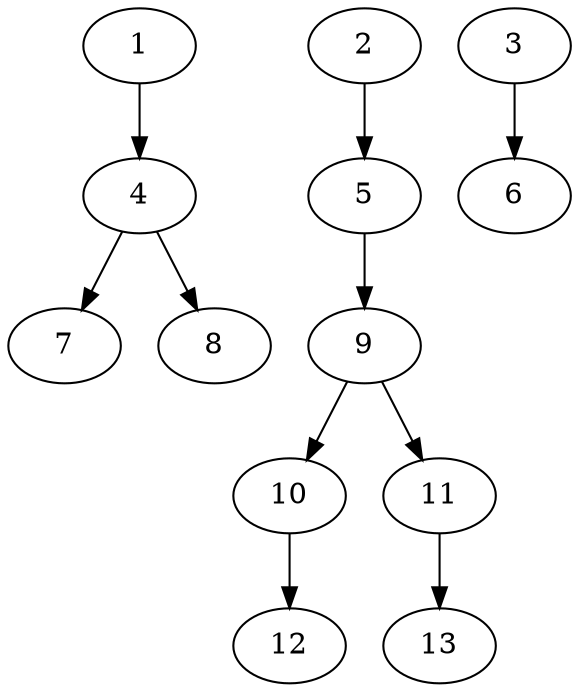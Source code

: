 // DAG (tier=1-easy, mode=data, n=13, ccr=0.348, fat=0.485, density=0.363, regular=0.630, jump=0.054, mindata=1048576, maxdata=8388608)
// DAG automatically generated by daggen at Sun Aug 24 16:33:33 2025
// /home/ermia/Project/Environments/daggen/bin/daggen --dot --ccr 0.348 --fat 0.485 --regular 0.630 --density 0.363 --jump 0.054 --mindata 1048576 --maxdata 8388608 -n 13 
digraph G {
  1 [size="4827906531032418", alpha="0.09", expect_size="2413953265516209"]
  1 -> 4 [size ="277059020521472"]
  2 [size="320202180607642435584", alpha="0.04", expect_size="160101090303821217792"]
  2 -> 5 [size ="374431901810688"]
  3 [size="6890029353810950", alpha="0.05", expect_size="3445014676905475"]
  3 -> 6 [size ="145030341722112"]
  4 [size="2313026720975833", alpha="0.18", expect_size="1156513360487916"]
  4 -> 7 [size ="56925303603200"]
  4 -> 8 [size ="56925303603200"]
  5 [size="68990800542291104", alpha="0.12", expect_size="34495400271145552"]
  5 -> 9 [size ="33722413875200"]
  6 [size="13958474811238576", alpha="0.07", expect_size="6979237405619288"]
  7 [size="24864173133458100", alpha="0.10", expect_size="12432086566729050"]
  8 [size="149790319788657184", alpha="0.02", expect_size="74895159894328592"]
  9 [size="3619116358133760", alpha="0.05", expect_size="1809558179066880"]
  9 -> 10 [size ="149671020331008"]
  9 -> 11 [size ="149671020331008"]
  10 [size="263656850398350671872", alpha="0.03", expect_size="131828425199175335936"]
  10 -> 12 [size ="328939499159552"]
  11 [size="9655967489978770", alpha="0.01", expect_size="4827983744989385"]
  11 -> 13 [size ="410689545961472"]
  12 [size="7386598405552770", alpha="0.20", expect_size="3693299202776385"]
  13 [size="19487702275166648", alpha="0.13", expect_size="9743851137583324"]
}